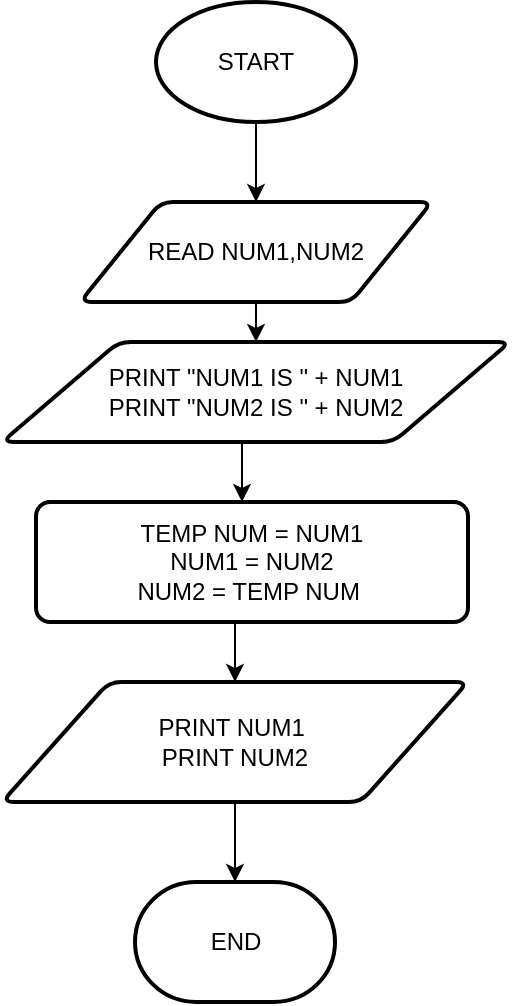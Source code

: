 <mxfile version="25.0.3">
  <diagram id="C5RBs43oDa-KdzZeNtuy" name="Page-1">
    <mxGraphModel dx="983" dy="390" grid="1" gridSize="10" guides="1" tooltips="1" connect="1" arrows="1" fold="1" page="1" pageScale="1" pageWidth="827" pageHeight="1169" math="0" shadow="0">
      <root>
        <mxCell id="WIyWlLk6GJQsqaUBKTNV-0" />
        <mxCell id="WIyWlLk6GJQsqaUBKTNV-1" parent="WIyWlLk6GJQsqaUBKTNV-0" />
        <mxCell id="Wg8IgjOomajdta90ggUj-4" style="edgeStyle=orthogonalEdgeStyle;rounded=0;orthogonalLoop=1;jettySize=auto;html=1;exitX=0.5;exitY=1;exitDx=0;exitDy=0;exitPerimeter=0;entryX=0.5;entryY=0;entryDx=0;entryDy=0;" edge="1" parent="WIyWlLk6GJQsqaUBKTNV-1" source="Wg8IgjOomajdta90ggUj-0" target="Wg8IgjOomajdta90ggUj-1">
          <mxGeometry relative="1" as="geometry" />
        </mxCell>
        <mxCell id="Wg8IgjOomajdta90ggUj-0" value="START" style="strokeWidth=2;html=1;shape=mxgraph.flowchart.start_1;whiteSpace=wrap;" vertex="1" parent="WIyWlLk6GJQsqaUBKTNV-1">
          <mxGeometry x="364" y="40" width="100" height="60" as="geometry" />
        </mxCell>
        <mxCell id="Wg8IgjOomajdta90ggUj-7" style="edgeStyle=orthogonalEdgeStyle;rounded=0;orthogonalLoop=1;jettySize=auto;html=1;exitX=0.5;exitY=1;exitDx=0;exitDy=0;" edge="1" parent="WIyWlLk6GJQsqaUBKTNV-1" source="Wg8IgjOomajdta90ggUj-1" target="Wg8IgjOomajdta90ggUj-3">
          <mxGeometry relative="1" as="geometry" />
        </mxCell>
        <mxCell id="Wg8IgjOomajdta90ggUj-1" value="READ NUM1,NUM2" style="shape=parallelogram;html=1;strokeWidth=2;perimeter=parallelogramPerimeter;whiteSpace=wrap;rounded=1;arcSize=12;size=0.23;" vertex="1" parent="WIyWlLk6GJQsqaUBKTNV-1">
          <mxGeometry x="326" y="140" width="176" height="50" as="geometry" />
        </mxCell>
        <mxCell id="Wg8IgjOomajdta90ggUj-6" style="edgeStyle=orthogonalEdgeStyle;rounded=0;orthogonalLoop=1;jettySize=auto;html=1;exitX=0.5;exitY=1;exitDx=0;exitDy=0;entryX=0.5;entryY=0;entryDx=0;entryDy=0;" edge="1" parent="WIyWlLk6GJQsqaUBKTNV-1" source="Wg8IgjOomajdta90ggUj-3">
          <mxGeometry relative="1" as="geometry">
            <mxPoint x="407" y="290" as="targetPoint" />
          </mxGeometry>
        </mxCell>
        <mxCell id="Wg8IgjOomajdta90ggUj-3" value="PRINT &quot;NUM1 IS &quot; + NUM1&lt;div&gt;PRINT &quot;NUM2 IS &quot; + NUM2&lt;/div&gt;" style="shape=parallelogram;html=1;strokeWidth=2;perimeter=parallelogramPerimeter;whiteSpace=wrap;rounded=1;arcSize=12;size=0.23;" vertex="1" parent="WIyWlLk6GJQsqaUBKTNV-1">
          <mxGeometry x="287" y="210" width="254" height="50" as="geometry" />
        </mxCell>
        <mxCell id="Wg8IgjOomajdta90ggUj-10" style="edgeStyle=orthogonalEdgeStyle;rounded=0;orthogonalLoop=1;jettySize=auto;html=1;exitX=0.5;exitY=1;exitDx=0;exitDy=0;entryX=0.5;entryY=0;entryDx=0;entryDy=0;" edge="1" parent="WIyWlLk6GJQsqaUBKTNV-1" source="Wg8IgjOomajdta90ggUj-8" target="Wg8IgjOomajdta90ggUj-9">
          <mxGeometry relative="1" as="geometry" />
        </mxCell>
        <mxCell id="Wg8IgjOomajdta90ggUj-8" value="TEMP NUM = NUM1&lt;div&gt;NUM1 = NUM2&lt;/div&gt;&lt;div&gt;NUM2 = TEMP NUM&amp;nbsp;&lt;/div&gt;" style="rounded=1;whiteSpace=wrap;html=1;absoluteArcSize=1;arcSize=14;strokeWidth=2;" vertex="1" parent="WIyWlLk6GJQsqaUBKTNV-1">
          <mxGeometry x="304" y="290" width="216" height="60" as="geometry" />
        </mxCell>
        <mxCell id="Wg8IgjOomajdta90ggUj-12" style="edgeStyle=orthogonalEdgeStyle;rounded=0;orthogonalLoop=1;jettySize=auto;html=1;exitX=0.5;exitY=1;exitDx=0;exitDy=0;" edge="1" parent="WIyWlLk6GJQsqaUBKTNV-1" source="Wg8IgjOomajdta90ggUj-9" target="Wg8IgjOomajdta90ggUj-11">
          <mxGeometry relative="1" as="geometry" />
        </mxCell>
        <mxCell id="Wg8IgjOomajdta90ggUj-9" value="PRINT NUM1&amp;nbsp;&lt;div&gt;PRINT NUM2&lt;/div&gt;" style="shape=parallelogram;html=1;strokeWidth=2;perimeter=parallelogramPerimeter;whiteSpace=wrap;rounded=1;arcSize=12;size=0.23;" vertex="1" parent="WIyWlLk6GJQsqaUBKTNV-1">
          <mxGeometry x="287" y="380" width="233" height="60" as="geometry" />
        </mxCell>
        <mxCell id="Wg8IgjOomajdta90ggUj-11" value="END" style="strokeWidth=2;html=1;shape=mxgraph.flowchart.terminator;whiteSpace=wrap;" vertex="1" parent="WIyWlLk6GJQsqaUBKTNV-1">
          <mxGeometry x="353.5" y="480" width="100" height="60" as="geometry" />
        </mxCell>
      </root>
    </mxGraphModel>
  </diagram>
</mxfile>
